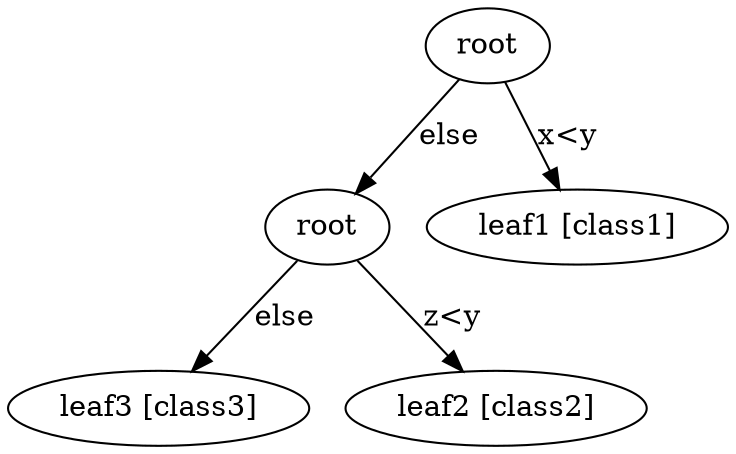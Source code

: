 digraph {
     root_1 -> leaf3 [label="else"];
     root -> root_1 [label="else"];
     root_1 -> leaf2 [label="z<y"];
     root -> leaf1 [label="x<y"];
     leaf3 [label="leaf3 [class3]"];
     leaf2 [label="leaf2 [class2]"];
     leaf1 [label="leaf1 [class1]"];
     root_1 [label="root"];
     root [label="root"];
}
